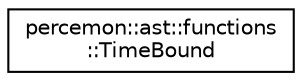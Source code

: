 digraph "Graphical Class Hierarchy"
{
 // LATEX_PDF_SIZE
  edge [fontname="Helvetica",fontsize="10",labelfontname="Helvetica",labelfontsize="10"];
  node [fontname="Helvetica",fontsize="10",shape=record];
  rankdir="LR";
  Node0 [label="percemon::ast::functions\l::TimeBound",height=0.2,width=0.4,color="black", fillcolor="white", style="filled",URL="$structpercemon_1_1ast_1_1functions_1_1TimeBound.html",tooltip=" "];
}
